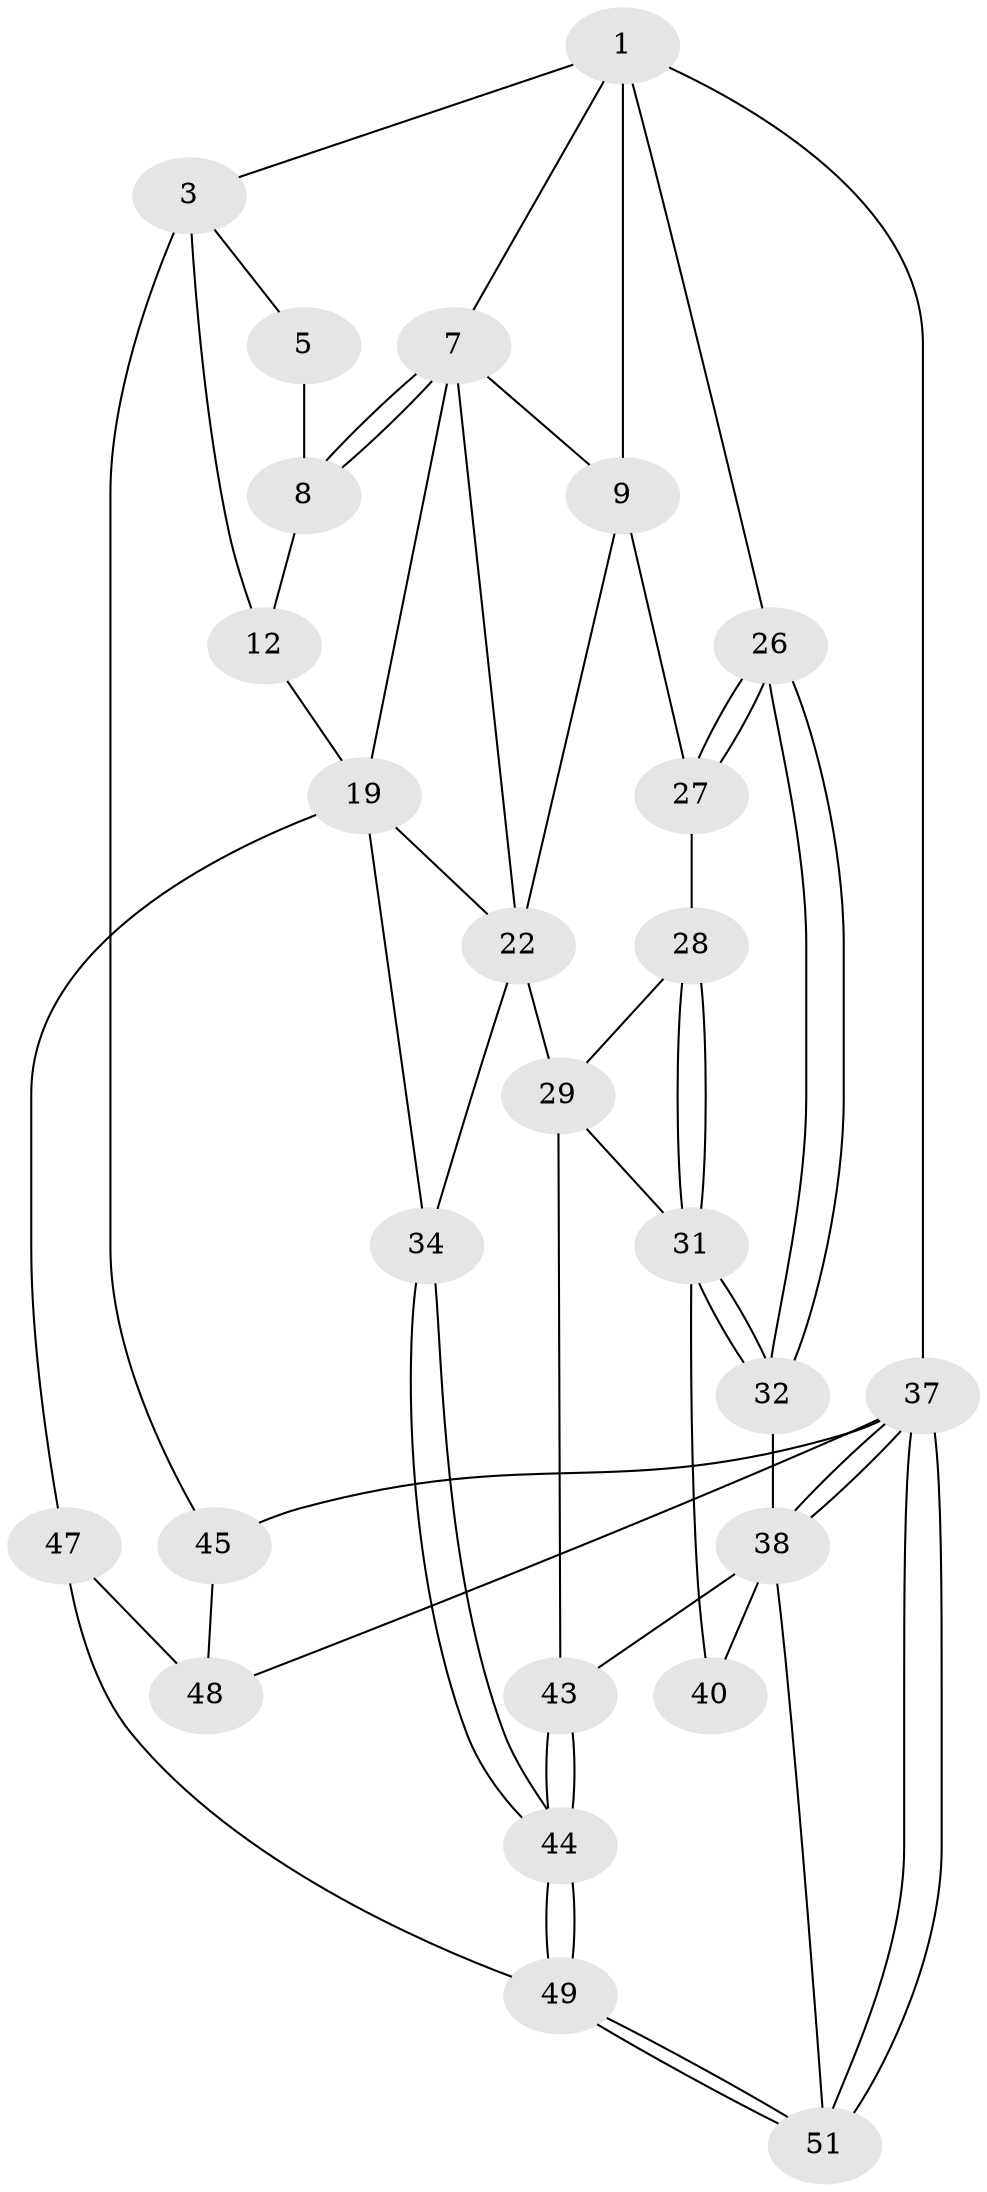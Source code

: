 // original degree distribution, {3: 0.038461538461538464, 6: 0.23076923076923078, 5: 0.46153846153846156, 4: 0.2692307692307692}
// Generated by graph-tools (version 1.1) at 2025/16/03/09/25 04:16:56]
// undirected, 26 vertices, 57 edges
graph export_dot {
graph [start="1"]
  node [color=gray90,style=filled];
  1 [pos="+0.36847620574817+0",super="+6+2"];
  3 [pos="+0+0.04198531856159987",super="+4+18"];
  5 [pos="+0.2769235225652559+0"];
  7 [pos="+0.3973514139986651+0.2548615096419492",super="+14"];
  8 [pos="+0.23437310829211982+0.13993424056463036",super="+13"];
  9 [pos="+0.7375089910542366+0",super="+10"];
  12 [pos="+0.09916179493121148+0.21567211486803417",super="+17"];
  19 [pos="+0.20908093975289396+0.5810478048401875",super="+20+25"];
  22 [pos="+0.7321788309750905+0.39839043678892483",super="+23"];
  26 [pos="+1+0.4078030697801234"];
  27 [pos="+0.869042057341917+0.37492700008712493"];
  28 [pos="+0.8721295563943035+0.38038380580659087"];
  29 [pos="+0.8554449180455201+0.5692339450970066",super="+30"];
  31 [pos="+1+0.5550399020694146",super="+36"];
  32 [pos="+1+0.5675505718642366"];
  34 [pos="+0.40004709119349363+0.6594632436263972"];
  37 [pos="+1+1",super="+46"];
  38 [pos="+1+0.7100894458655552",super="+39+41"];
  40 [pos="+0.8757904252627893+0.759141799392045"];
  43 [pos="+0.7424271118652837+0.7426712159137318"];
  44 [pos="+0.5124263288051809+0.8570004404957109"];
  45 [pos="+0+1"];
  47 [pos="+0.1867295333213009+0.7240488606447639",super="+50"];
  48 [pos="+0.1024497351955542+0.8950979784763123",super="+52"];
  49 [pos="+0.49274812200100754+1"];
  51 [pos="+0.976549863885703+1"];
  1 -- 9 [weight=2];
  1 -- 7;
  1 -- 26;
  1 -- 3;
  1 -- 37 [weight=2];
  3 -- 12 [weight=2];
  3 -- 5;
  3 -- 45;
  5 -- 8;
  7 -- 8 [weight=2];
  7 -- 8;
  7 -- 19;
  7 -- 22;
  7 -- 9;
  8 -- 12;
  9 -- 27;
  9 -- 22;
  12 -- 19;
  19 -- 47;
  19 -- 34;
  19 -- 22;
  22 -- 29 [weight=2];
  22 -- 34;
  26 -- 27;
  26 -- 27;
  26 -- 32;
  26 -- 32;
  27 -- 28;
  28 -- 29;
  28 -- 31;
  28 -- 31;
  29 -- 31;
  29 -- 43;
  31 -- 32;
  31 -- 32;
  31 -- 40;
  32 -- 38;
  34 -- 44;
  34 -- 44;
  37 -- 38;
  37 -- 38;
  37 -- 51;
  37 -- 51;
  37 -- 45;
  37 -- 48;
  38 -- 40 [weight=2];
  38 -- 51;
  38 -- 43;
  43 -- 44;
  43 -- 44;
  44 -- 49;
  44 -- 49;
  45 -- 48;
  47 -- 48 [weight=2];
  47 -- 49;
  49 -- 51;
  49 -- 51;
}
